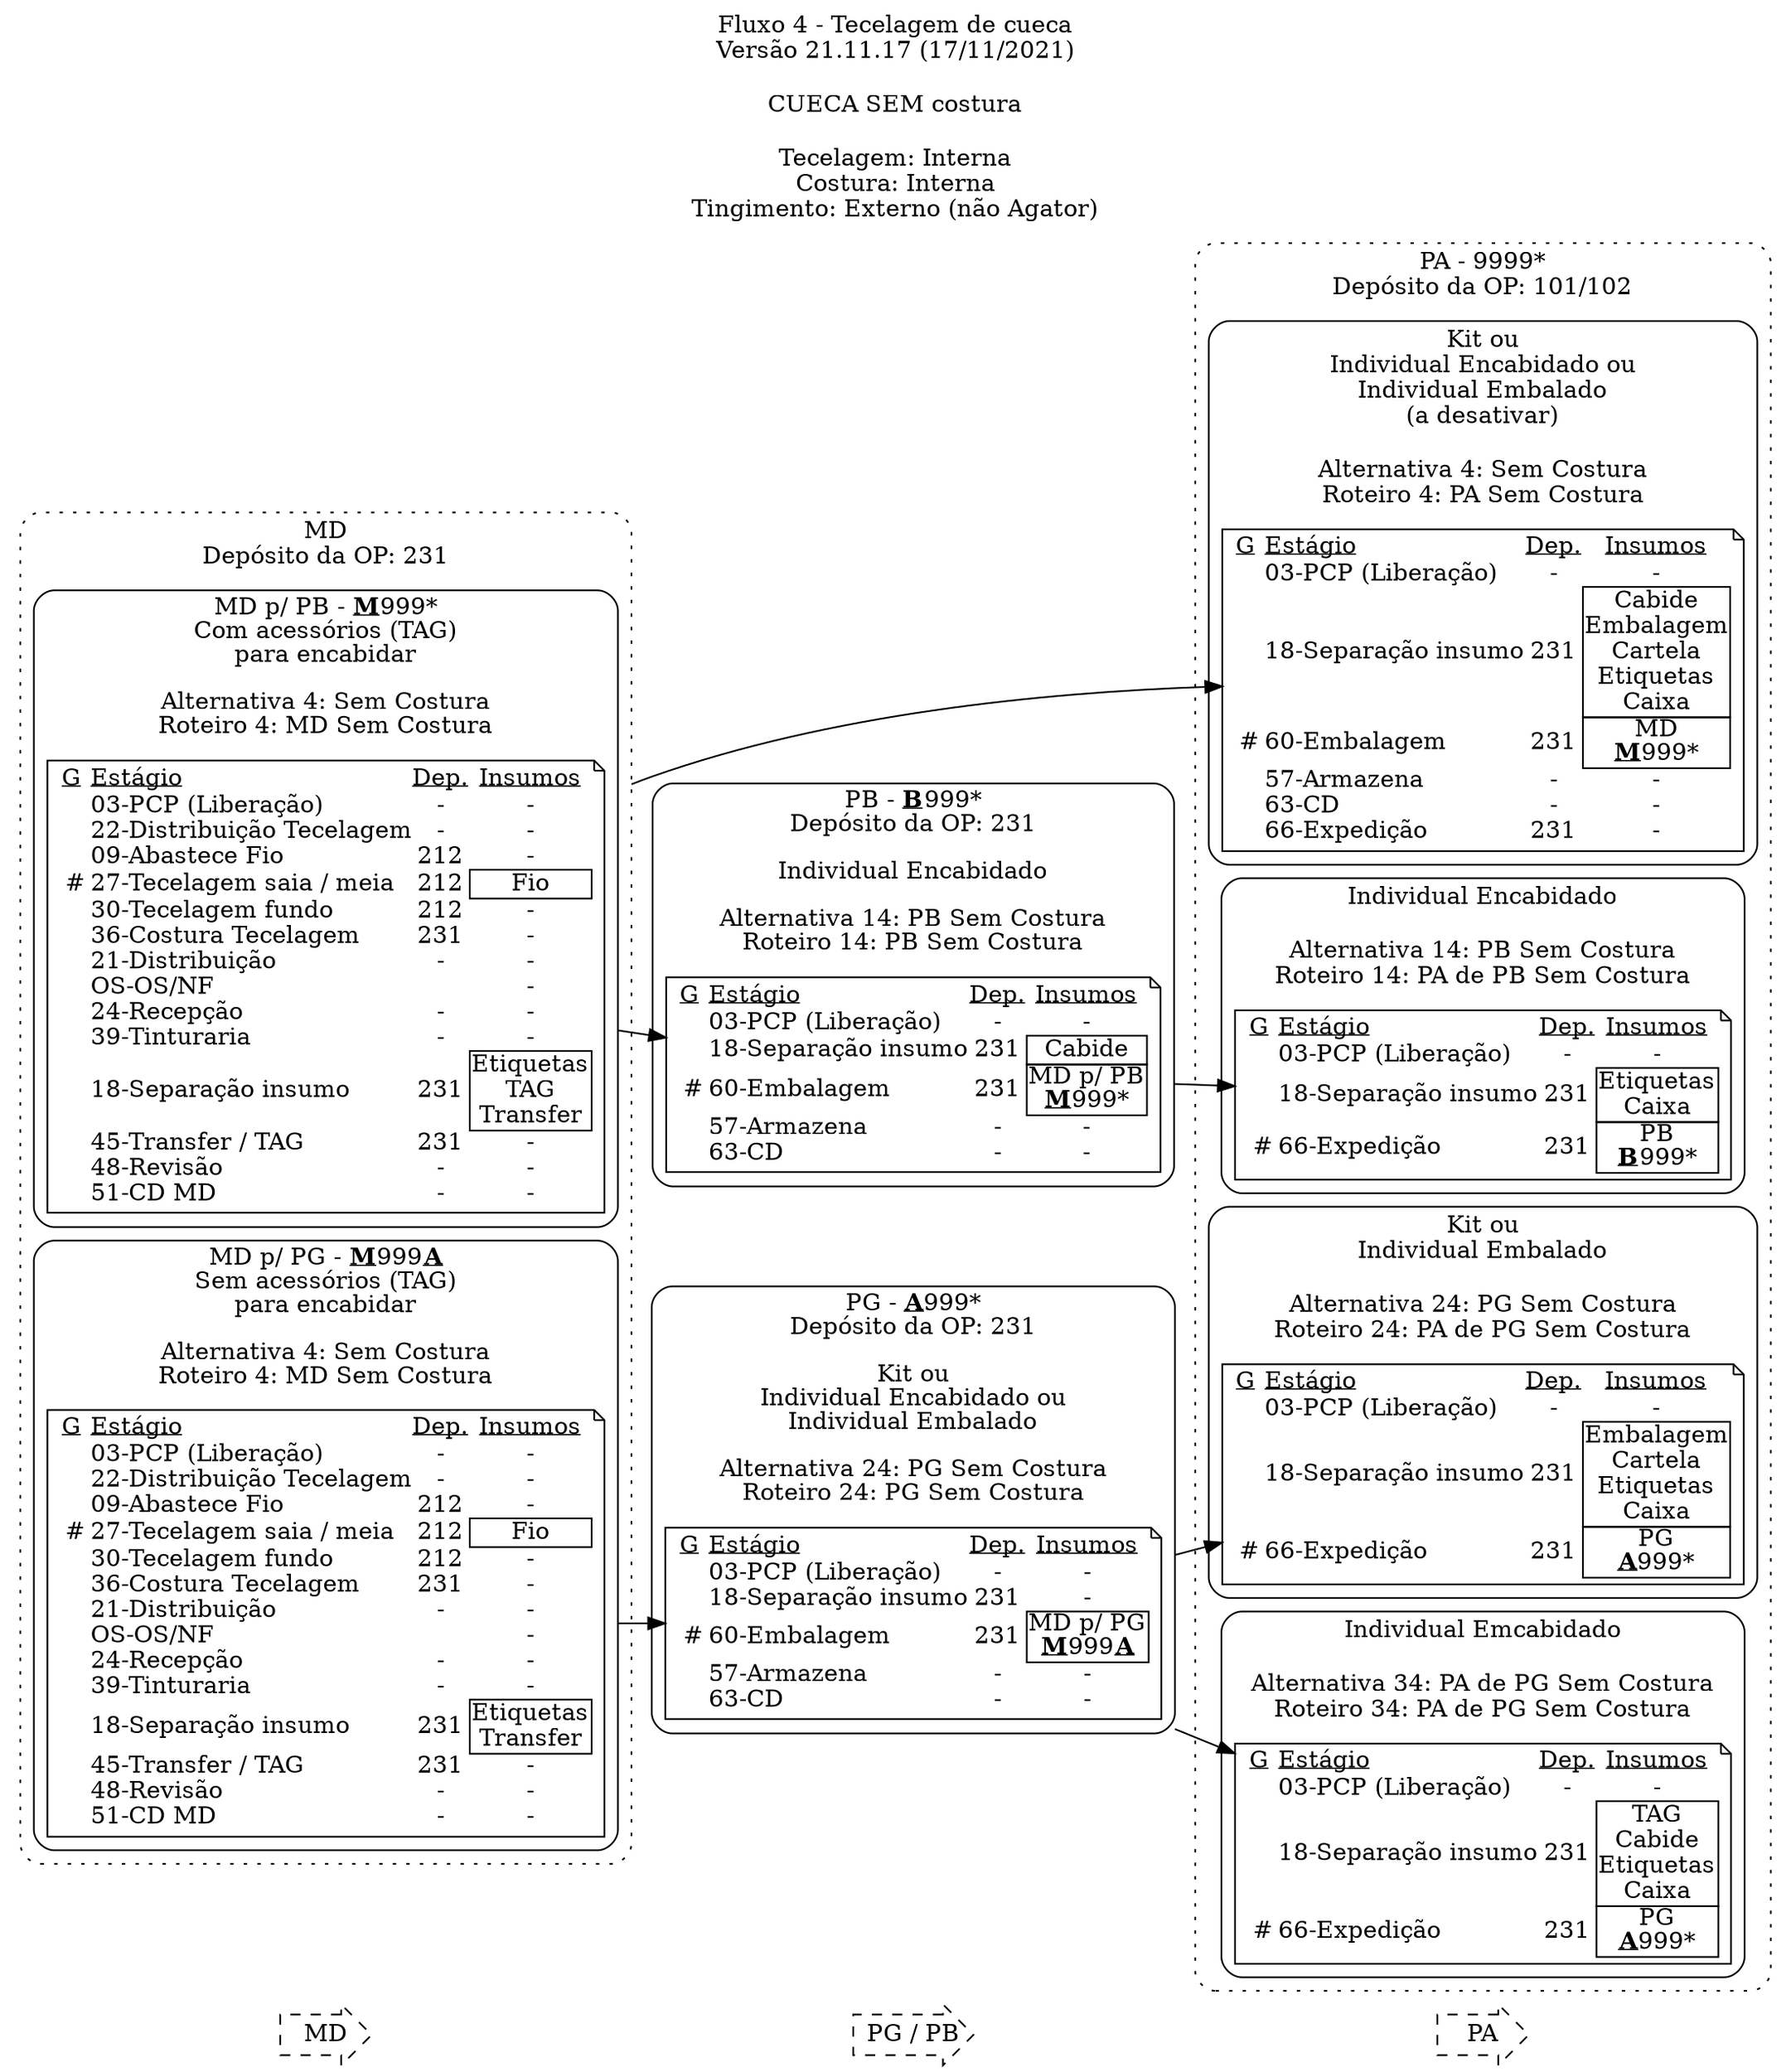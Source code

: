 digraph G {
  compound=true
  newrank=true
  rankdir = LR

  labelloc="t"
  label=<Fluxo 4 - Tecelagem de cueca<br
    />Versão 21.11.17 (17/11/2021)<br
    /><br
    />CUECA SEM costura<br
    /><br
    />Tecelagem: Interna<br
    />Costura: Interna<br
    />Tingimento: Externo (não Agator)>

  L_MD [shape=rarrow,style=dashed,label="MD"]
  L_PGPB [shape=rarrow,style=dashed,label="PG / PB"]
  L_PA [shape=rarrow,style=dashed,label="PA"]

  L_MD -> L_PGPB -> L_PA [style=invis]

  {
    node [
      shape = "note"
    ]

    subgraph cluster_pa {
      label = <PA - 9999*<br
        />Depósito da OP: 101/102>
      style="dotted, rounded"

      subgraph cluster_pa0x {
        label = <Kit ou<br
          />Individual Encabidado ou<br
          />Individual Embalado<br
          />(a desativar)<br
          /><br
          />Alternativa 4: Sem Costura<br
          />Roteiro 4: PA Sem Costura>
        style=rounded
        pa0x [
          label = <
          <table BORDER="0" CELLPADDING="0" CELLSPACING="0">
          <tr cellpadding="0"><td><u>G</u> </td><td align="left"><u>Estágio</u></td><td><u>Dep.</u></td><td><u>Insumos</u></td></tr>
            <tr><td></td><td align="left">03-PCP (Liberação)</td><td>-</td><td>-</td></tr>
            <tr><td></td><td align="left">18-Separação insumo</td><td>231</td><td><table BORDER="1" CELLPADDING="0" CELLSPACING="0"><tr><td BORDER="0">Cabide</td></tr><tr><td BORDER="0">Embalagem</td></tr><tr><td BORDER="0">Cartela</td></tr><tr><td BORDER="0">Etiquetas</td></tr><tr><td BORDER="0">Caixa</td></tr></table></td></tr>
            <tr><td>#</td><td align="left">60-Embalagem</td><td>231</td><td><table BORDER="1" CELLPADDING="0" CELLSPACING="0"><tr><td BORDER="0">MD<br /><b><u>M</u></b>999*</td></tr></table></td></tr>
            <tr><td></td><td align="left">57-Armazena</td><td>-</td><td>-</td></tr>
            <tr><td></td><td align="left">63-CD</td><td>-</td><td>-</td></tr>
            <tr><td></td><td align="left">66-Expedição</td><td>231</td><td>-</td></tr>
          </table>
          >
        ]
      }
      subgraph cluster_pa1x {
        label = <Individual Encabidado<br
          /><br
          />Alternativa 14: PB Sem Costura<br
          />Roteiro 14: PA de PB Sem Costura>
        style=rounded
        pa1x [
          label = <
          <table BORDER="0" CELLPADDING="0" CELLSPACING="0">
          <tr cellpadding="0"><td><u>G</u> </td><td align="left"><u>Estágio</u></td><td><u>Dep.</u></td><td><u>Insumos</u></td></tr>
            <tr><td></td><td align="left">03-PCP (Liberação)</td><td>-</td><td>-</td></tr>
            <tr><td></td><td align="left">18-Separação insumo</td><td>231</td><td><table BORDER="1" CELLPADDING="0" CELLSPACING="0"><tr><td BORDER="0">Etiquetas</td></tr><tr><td BORDER="0">Caixa</td></tr></table></td></tr>
            <tr><td>#</td><td align="left">66-Expedição</td><td>231</td><td><table BORDER="1" CELLPADDING="0" CELLSPACING="0"><tr><td BORDER="0">PB<br /><b><u>B</u></b>999*</td></tr></table></td></tr>
          </table>
          >
        ]
      }

      subgraph cluster_pa2x {
        label = <Kit ou<br
          />Individual Embalado<br
          /><br
          />Alternativa 24: PG Sem Costura<br
          />Roteiro 24: PA de PG Sem Costura>
        style=rounded
        pa2x [
          label = <
          <table BORDER="0" CELLPADDING="0" CELLSPACING="0">
          <tr cellpadding="0"><td><u>G</u> </td><td align="left"><u>Estágio</u></td><td><u>Dep.</u></td><td><u>Insumos</u></td></tr>
            <tr><td></td><td align="left">03-PCP (Liberação)</td><td>-</td><td>-</td></tr>
            <tr><td></td><td align="left">18-Separação insumo</td><td>231</td><td><table BORDER="1" CELLPADDING="0" CELLSPACING="0"><tr><td BORDER="0">Embalagem</td></tr><tr><td BORDER="0">Cartela</td></tr><tr><td BORDER="0">Etiquetas</td></tr><tr><td BORDER="0">Caixa</td></tr></table></td></tr>
            <tr><td>#</td><td align="left">66-Expedição</td><td>231</td><td><table BORDER="1" CELLPADDING="0" CELLSPACING="0"><tr><td BORDER="0">PG<br /><b><u>A</u></b>999*</td></tr></table></td></tr>
          </table>
          >
        ]
      }

      subgraph cluster_pa3x {
        label = <Individual Emcabidado<br
          /><br
          />Alternativa 34: PA de PG Sem Costura<br
          />Roteiro 34: PA de PG Sem Costura>
        style=rounded
        pa3x [
          label = <
          <table BORDER="0" CELLPADDING="0" CELLSPACING="0">
          <tr cellpadding="0"><td><u>G</u> </td><td align="left"><u>Estágio</u></td><td><u>Dep.</u></td><td><u>Insumos</u></td></tr>
            <tr><td></td><td align="left">03-PCP (Liberação)</td><td>-</td><td>-</td></tr>
            <tr><td></td><td align="left">18-Separação insumo</td><td>231</td><td><table BORDER="1" CELLPADDING="0" CELLSPACING="0"><tr><td BORDER="0">TAG</td></tr><tr><td BORDER="0">Cabide</td></tr><tr><td BORDER="0">Etiquetas</td></tr><tr><td BORDER="0">Caixa</td></tr></table></td></tr>
            <tr><td>#</td><td align="left">66-Expedição</td><td>231</td><td><table BORDER="1" CELLPADDING="0" CELLSPACING="0"><tr><td BORDER="0">PG<br /><b><u>A</u></b>999*</td></tr></table></td></tr>
          </table>
          >
        ]
      }

    }

    subgraph cluster_md {
      label = <MD<br
        />Depósito da OP: 231>
      style="dotted, rounded"

      subgraph cluster_mdpb {
        label = <MD p/ PB - <b><u>M</u></b>999*<br
          />Com acessórios (TAG)<br
          />para encabidar<br
          /><br
          />Alternativa 4: Sem Costura<br
          />Roteiro 4: MD Sem Costura>
        style=rounded
        mdpb [
          label = <
          <table BORDER="0" CELLPADDING="0" CELLSPACING="0">
          <tr cellpadding="0"><td><u>G</u> </td><td align="left"><u>Estágio</u></td><td><u>Dep.</u></td><td><u>Insumos</u></td></tr>
            <tr><td></td><td align="left">03-PCP (Liberação)</td><td>-</td><td>-</td></tr>
            <tr><td></td><td align="left">22-Distribuição Tecelagem</td><td>-</td><td>-</td></tr>
            <tr><td></td><td align="left">09-Abastece Fio</td><td>212</td><td>-</td></tr>
            <tr><td>#</td><td align="left">27-Tecelagem saia / meia</td><td>212</td><td><table BORDER="1" CELLPADDING="0" CELLSPACING="0"><tr><td BORDER="0">Fio</td></tr></table></td></tr>
            <tr><td></td><td align="left">30-Tecelagem fundo</td><td>212</td><td>-</td></tr>
            <tr><td></td><td align="left">36-Costura Tecelagem</td><td>231</td><td>-</td></tr>
            <tr><td></td><td align="left">21-Distribuição</td><td>-</td><td>-</td></tr>
            <tr><td></td><td align="left">OS-OS/NF</td><td></td><td>-</td></tr>
            <tr><td></td><td align="left">24-Recepção</td><td>-</td><td>-</td></tr>
            <tr><td></td><td align="left">39-Tinturaria</td><td>-</td><td>-</td></tr>
            <tr><td></td><td align="left">18-Separação insumo</td><td>231</td><td><table BORDER="1" CELLPADDING="0" CELLSPACING="0"><tr><td BORDER="0">Etiquetas</td></tr><tr><td BORDER="0">TAG</td></tr><tr><td BORDER="0">Transfer</td></tr></table></td></tr>
            <tr><td></td><td align="left">45-Transfer / TAG</td><td>231</td><td>-</td></tr>
            <tr><td></td><td align="left">48-Revisão</td><td>-</td><td>-</td></tr>
            <tr><td></td><td align="left">51-CD MD</td><td>-</td><td>-</td></tr>
          </table>
          >
        ]
      }

      subgraph cluster_mdpg {
        label = <MD p/ PG - <b><u>M</u></b>999<b><u>A</u></b><br
          />Sem acessórios (TAG)<br
          />para encabidar<br
          /><br
          />Alternativa 4: Sem Costura<br
          />Roteiro 4: MD Sem Costura>
        style=rounded
        mdpg [
          label = <
          <table BORDER="0" CELLPADDING="0" CELLSPACING="0">
          <tr cellpadding="0"><td><u>G</u> </td><td align="left"><u>Estágio</u></td><td><u>Dep.</u></td><td><u>Insumos</u></td></tr>
            <tr><td></td><td align="left">03-PCP (Liberação)</td><td>-</td><td>-</td></tr>
            <tr><td></td><td align="left">22-Distribuição Tecelagem</td><td>-</td><td>-</td></tr>
            <tr><td></td><td align="left">09-Abastece Fio</td><td>212</td><td>-</td></tr>
            <tr><td>#</td><td align="left">27-Tecelagem saia / meia</td><td>212</td><td><table BORDER="1" CELLPADDING="0" CELLSPACING="0"><tr><td BORDER="0">Fio</td></tr></table></td></tr>
            <tr><td></td><td align="left">30-Tecelagem fundo</td><td>212</td><td>-</td></tr>
            <tr><td></td><td align="left">36-Costura Tecelagem</td><td>231</td><td>-</td></tr>
            <tr><td></td><td align="left">21-Distribuição</td><td>-</td><td>-</td></tr>
            <tr><td></td><td align="left">OS-OS/NF</td><td></td><td>-</td></tr>
            <tr><td></td><td align="left">24-Recepção</td><td>-</td><td>-</td></tr>
            <tr><td></td><td align="left">39-Tinturaria</td><td>-</td><td>-</td></tr>
            <tr><td></td><td align="left">18-Separação insumo</td><td>231</td><td><table BORDER="1" CELLPADDING="0" CELLSPACING="0"><tr><td BORDER="0">Etiquetas</td></tr><tr><td BORDER="0">Transfer</td></tr></table></td></tr>
            <tr><td></td><td align="left">45-Transfer / TAG</td><td>231</td><td>-</td></tr>
            <tr><td></td><td align="left">48-Revisão</td><td>-</td><td>-</td></tr>
            <tr><td></td><td align="left">51-CD MD</td><td>-</td><td>-</td></tr>
          </table>
          >
        ]
      }

    }

    subgraph cluster_pb1x {
      label = <PB - <b><u>B</u></b>999*<br
        />Depósito da OP: 231<br
        /><br
        />Individual Encabidado<br
        /><br
        />Alternativa 14: PB Sem Costura<br
        />Roteiro 14: PB Sem Costura>
      style=rounded
      pb1x [
        label = <
        <table BORDER="0" CELLPADDING="0" CELLSPACING="0">
        <tr cellpadding="0"><td><u>G</u> </td><td align="left"><u>Estágio</u></td><td><u>Dep.</u></td><td><u>Insumos</u></td></tr>
          <tr><td></td><td align="left">03-PCP (Liberação)</td><td>-</td><td>-</td></tr>
          <tr><td></td><td align="left">18-Separação insumo</td><td>231</td><td><table BORDER="1" CELLPADDING="0" CELLSPACING="0"><tr><td BORDER="0">Cabide</td></tr></table></td></tr>
          <tr><td>#</td><td align="left">60-Embalagem</td><td>231</td><td><table BORDER="1" CELLPADDING="0" CELLSPACING="0"><tr><td BORDER="0">MD p/ PB<br /><b><u>M</u></b>999*</td></tr></table></td></tr>
          <tr><td></td><td align="left">57-Armazena</td><td>-</td><td>-</td></tr>
          <tr><td></td><td align="left">63-CD</td><td>-</td><td>-</td></tr>
        </table>
        >
      ]
    }

    subgraph cluster_pg2x {
      label = <PG - <b><u>A</u></b>999*<br
        />Depósito da OP: 231<br
        /><br
        />Kit ou<br
        />Individual Encabidado ou<br
        />Individual Embalado<br
        /><br
        />Alternativa 24: PG Sem Costura<br
        />Roteiro 24: PG Sem Costura>
      style=rounded
      pg2x [
        label = <
        <table BORDER="0" CELLPADDING="0" CELLSPACING="0">
        <tr cellpadding="0"><td><u>G</u> </td><td align="left"><u>Estágio</u></td><td><u>Dep.</u></td><td><u>Insumos</u></td></tr>
          <tr><td></td><td align="left">03-PCP (Liberação)</td><td>-</td><td>-</td></tr>
          <tr><td></td><td align="left">18-Separação insumo</td><td>231</td><td>-</td></tr>
          <tr><td>#</td><td align="left">60-Embalagem</td><td>231</td><td><table BORDER="1" CELLPADDING="0" CELLSPACING="0"><tr><td BORDER="0">MD p/ PG<br /><b><u>M</u></b>999<b><u>A</u></b></td></tr></table></td></tr>
          <tr><td></td><td align="left">57-Armazena</td><td>-</td><td>-</td></tr>
          <tr><td></td><td align="left">63-CD</td><td>-</td><td>-</td></tr>
        </table>
        >
      ]
    }

  }

  {rank = same L_MD mdpb mdpg}
  {rank = same L_PGPB pb1x pg2x}
  {rank = same L_PA pa0x pa1x pa2x pa3x}

  mdpb -> pb1x [ltail=cluster_mdpb]
  mdpg -> pg2x [ltail=cluster_mdpg]
  mdpb -> pa0x [ltail=cluster_md]
  pb1x -> pa1x [ltail=cluster_pb1x]
  pg2x -> pa2x [ltail=cluster_pg2x]
  pg2x -> pa3x [ltail=cluster_pg2x]

}
